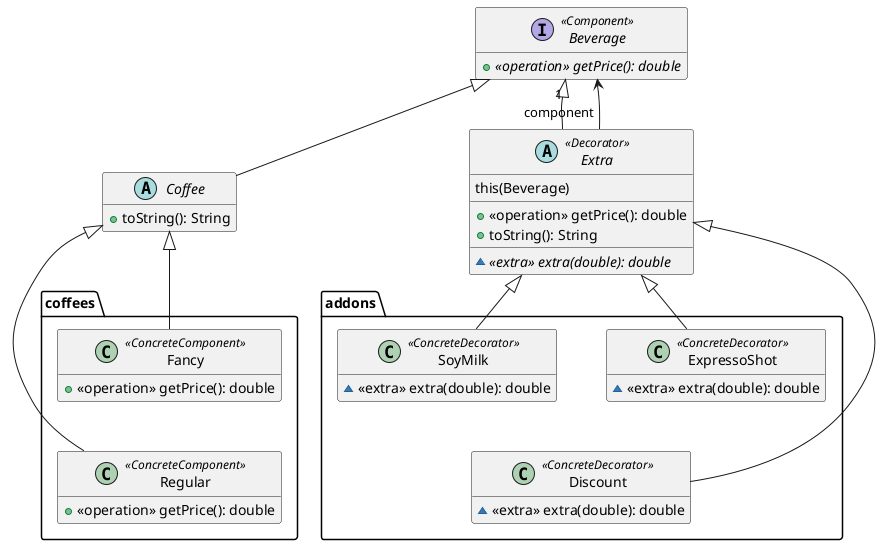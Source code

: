 @startuml

skinparam nodesep 50
skinparam ranksep 50
hide empty members

interface Beverage <<Component>> {
  + {abstract} <<operation>> getPrice(): double
}

abstract class Coffee {
  + toString(): String
}

Beverage <|-- Coffee

abstract class Extra <<Decorator>> {
  this(Beverage)
  __
  + <<operation>> getPrice(): double
  + toString(): String
  __
  ~ {abstract} <<extra>> extra(double): double
}
Beverage <|-- Extra
Extra --> "1\ncomponent" Beverage

package coffees {
  class Regular <<ConcreteComponent>> {
    + <<operation>> getPrice(): double
  }

  class Fancy <<ConcreteComponent>> {
    + <<operation>> getPrice(): double
  }

  Fancy -[hidden]-> Regular
}

Coffee <|-- Regular
Coffee <|-- Fancy

package addons {
  class ExpressoShot <<ConcreteDecorator>> {
    ~ <<extra>> extra(double): double
  }

  class Discount <<ConcreteDecorator>> {
    ~ <<extra>> extra(double): double
  }

  class SoyMilk <<ConcreteDecorator>> {
    ~ <<extra>> extra(double): double
  }

  SoyMilk <-[hidden]- Discount

}

Extra <|-- ExpressoShot
Extra <|-- SoyMilk
Extra <|-- Discount

@enduml
